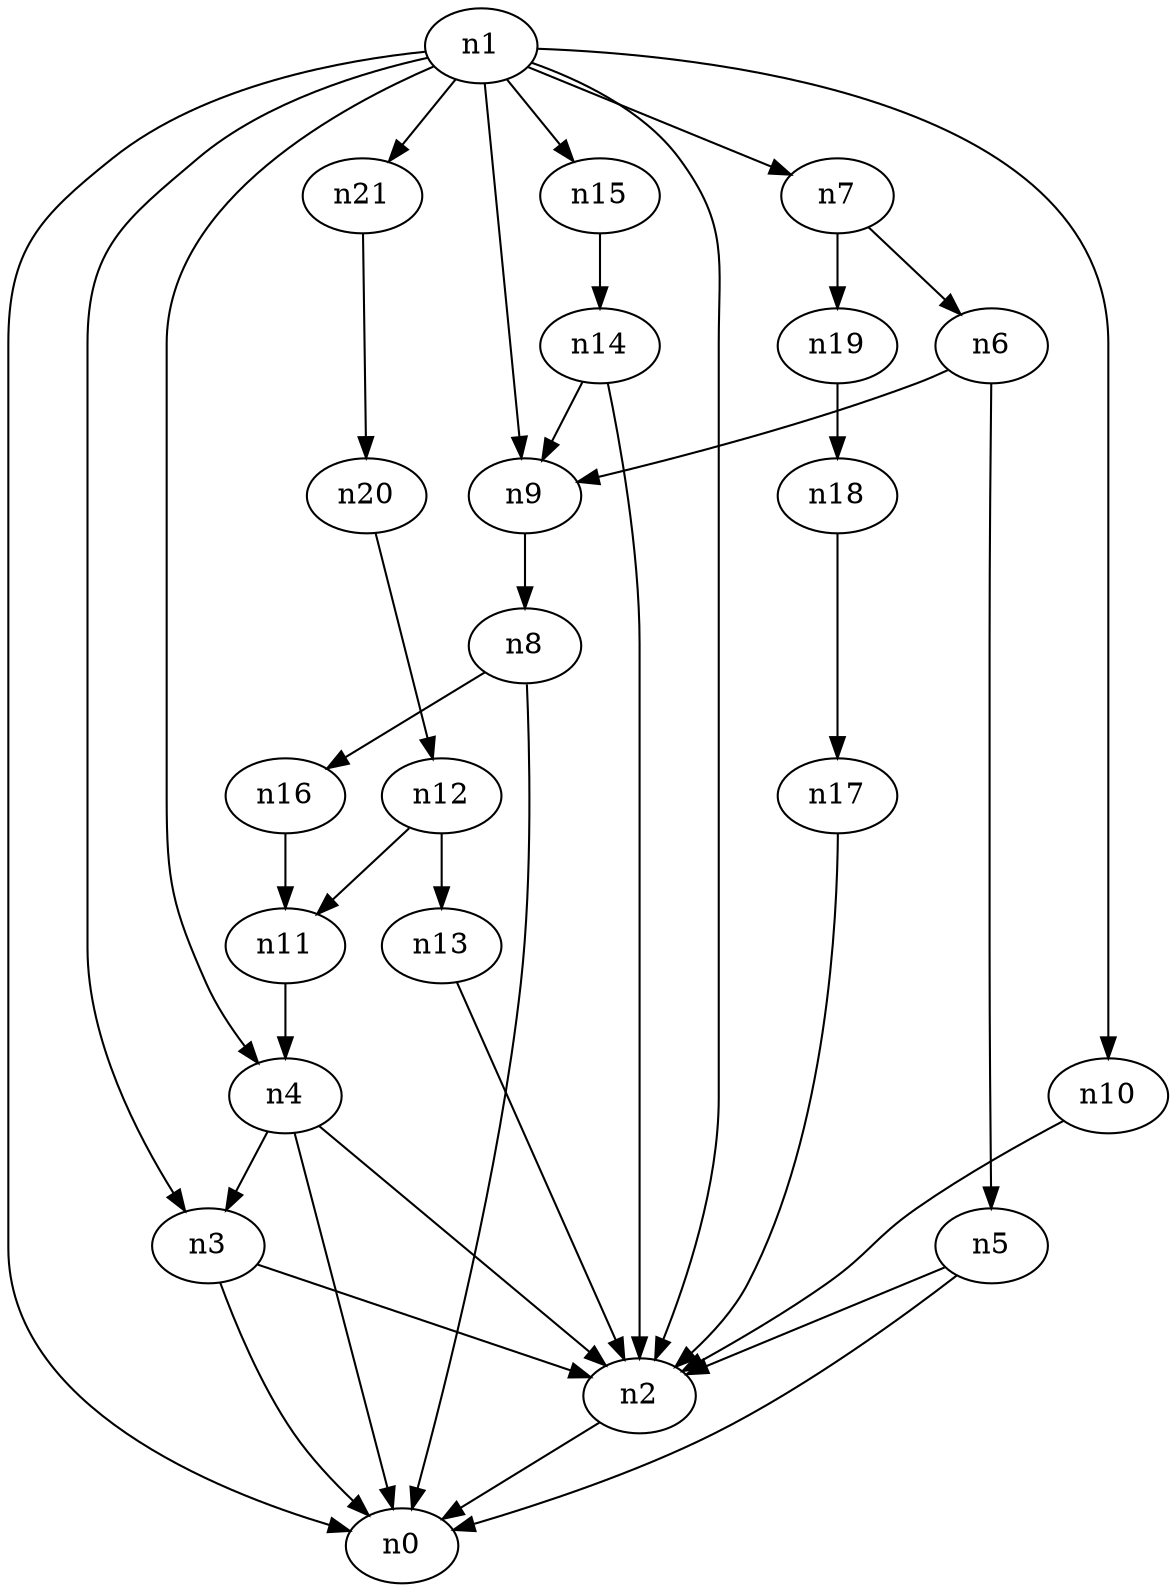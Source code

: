 digraph G {
	n1 -> n0	 [_graphml_id=e0];
	n1 -> n2	 [_graphml_id=e1];
	n1 -> n3	 [_graphml_id=e6];
	n1 -> n4	 [_graphml_id=e9];
	n1 -> n7	 [_graphml_id=e13];
	n1 -> n9	 [_graphml_id=e16];
	n1 -> n10	 [_graphml_id=e17];
	n1 -> n15	 [_graphml_id=e26];
	n1 -> n21	 [_graphml_id=e37];
	n2 -> n0	 [_graphml_id=e5];
	n3 -> n0	 [_graphml_id=e8];
	n3 -> n2	 [_graphml_id=e2];
	n4 -> n0	 [_graphml_id=e4];
	n4 -> n2	 [_graphml_id=e7];
	n4 -> n3	 [_graphml_id=e3];
	n5 -> n0	 [_graphml_id=e29];
	n5 -> n2	 [_graphml_id=e10];
	n6 -> n5	 [_graphml_id=e11];
	n6 -> n9	 [_graphml_id=e19];
	n7 -> n6	 [_graphml_id=e12];
	n7 -> n19	 [_graphml_id=e34];
	n8 -> n0	 [_graphml_id=e14];
	n8 -> n16	 [_graphml_id=e28];
	n9 -> n8	 [_graphml_id=e15];
	n10 -> n2	 [_graphml_id=e18];
	n11 -> n4	 [_graphml_id=e20];
	n12 -> n11	 [_graphml_id=e21];
	n12 -> n13	 [_graphml_id=e22];
	n13 -> n2	 [_graphml_id=e23];
	n14 -> n2	 [_graphml_id=e24];
	n14 -> n9	 [_graphml_id=e30];
	n15 -> n14	 [_graphml_id=e25];
	n16 -> n11	 [_graphml_id=e27];
	n17 -> n2	 [_graphml_id=e31];
	n18 -> n17	 [_graphml_id=e32];
	n19 -> n18	 [_graphml_id=e33];
	n20 -> n12	 [_graphml_id=e35];
	n21 -> n20	 [_graphml_id=e36];
}
